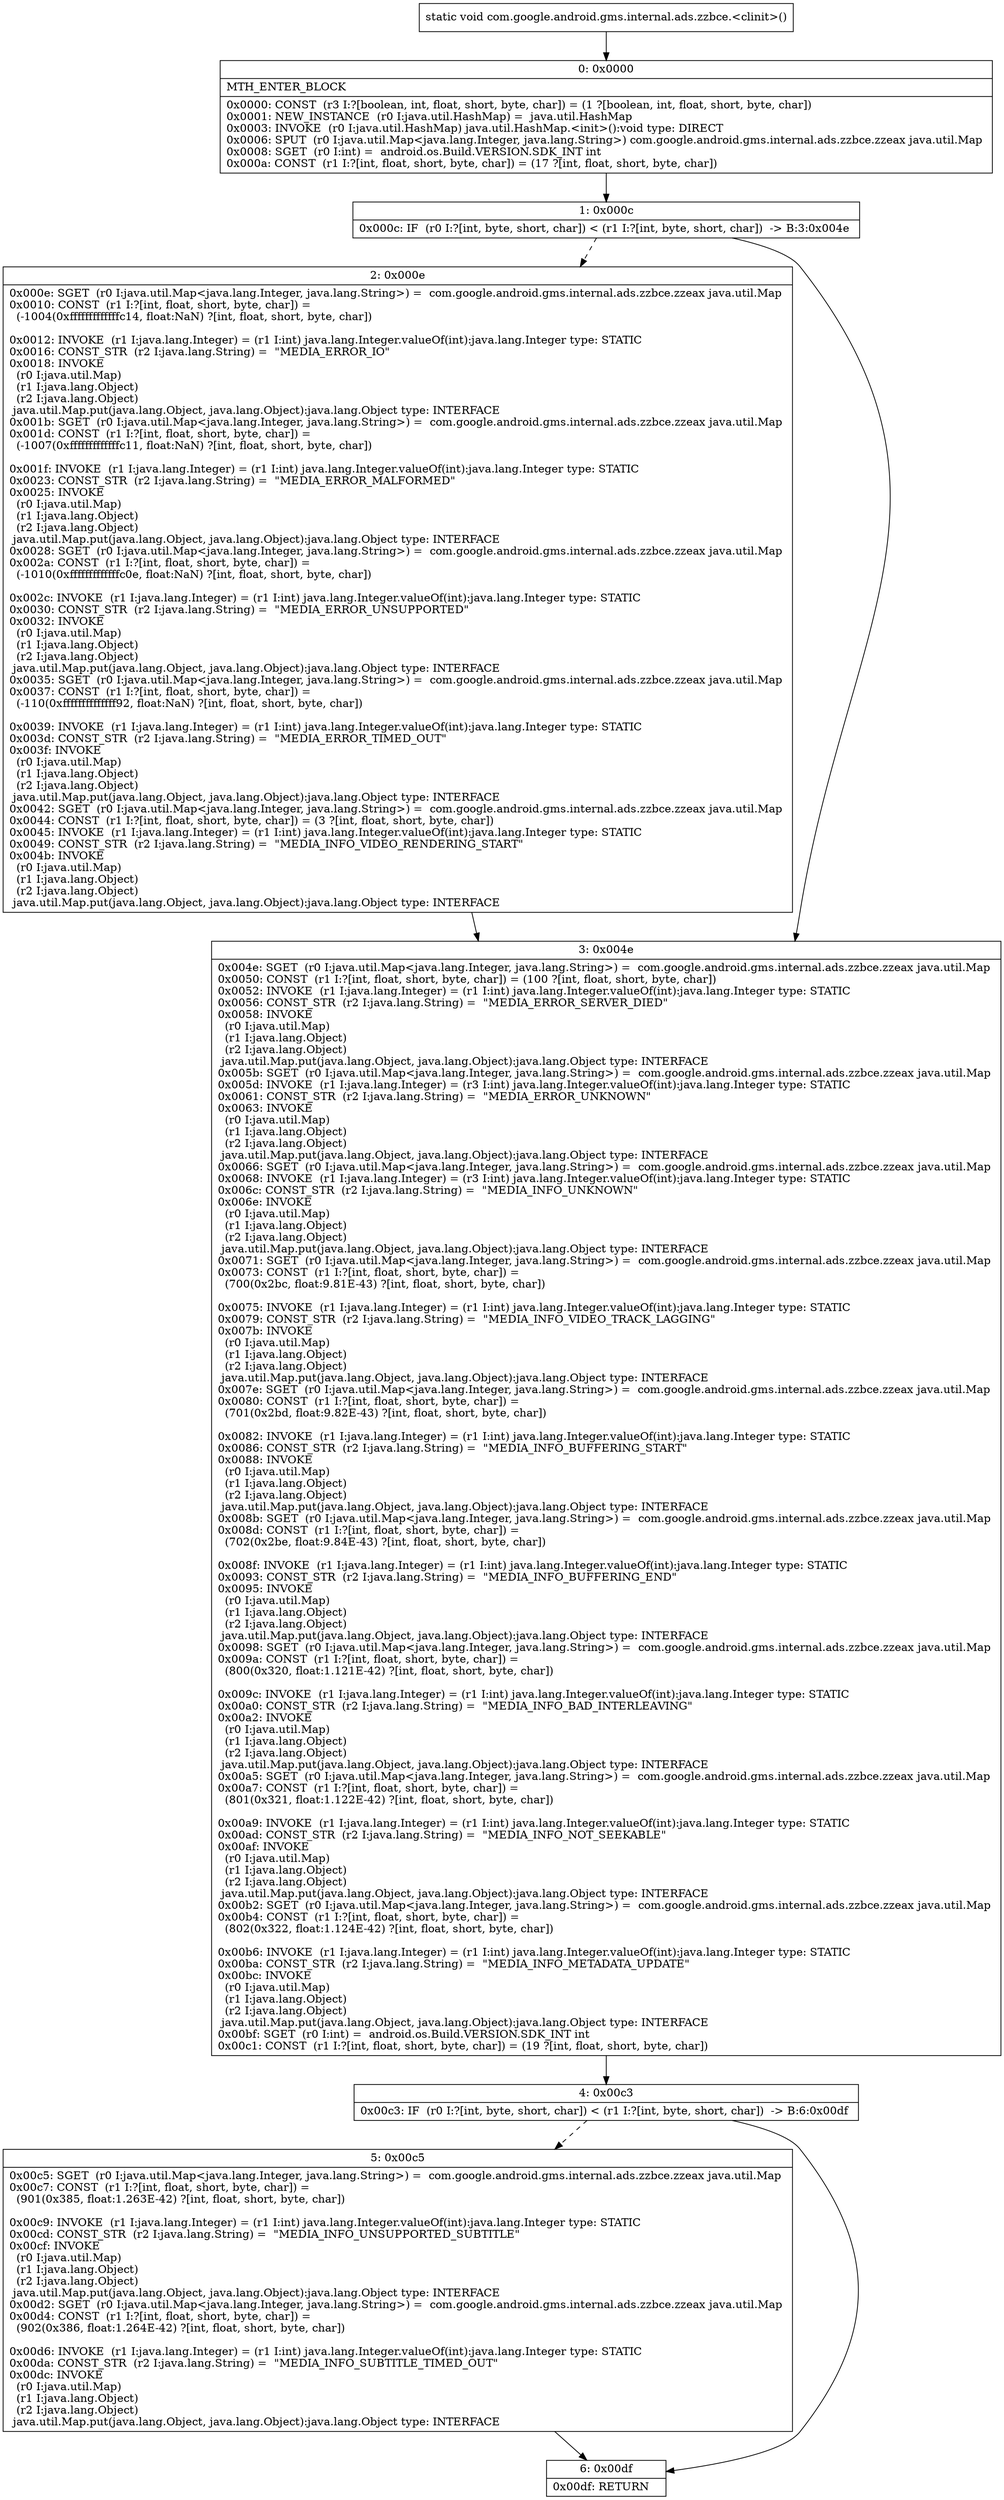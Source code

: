 digraph "CFG forcom.google.android.gms.internal.ads.zzbce.\<clinit\>()V" {
Node_0 [shape=record,label="{0\:\ 0x0000|MTH_ENTER_BLOCK\l|0x0000: CONST  (r3 I:?[boolean, int, float, short, byte, char]) = (1 ?[boolean, int, float, short, byte, char]) \l0x0001: NEW_INSTANCE  (r0 I:java.util.HashMap) =  java.util.HashMap \l0x0003: INVOKE  (r0 I:java.util.HashMap) java.util.HashMap.\<init\>():void type: DIRECT \l0x0006: SPUT  (r0 I:java.util.Map\<java.lang.Integer, java.lang.String\>) com.google.android.gms.internal.ads.zzbce.zzeax java.util.Map \l0x0008: SGET  (r0 I:int) =  android.os.Build.VERSION.SDK_INT int \l0x000a: CONST  (r1 I:?[int, float, short, byte, char]) = (17 ?[int, float, short, byte, char]) \l}"];
Node_1 [shape=record,label="{1\:\ 0x000c|0x000c: IF  (r0 I:?[int, byte, short, char]) \< (r1 I:?[int, byte, short, char])  \-\> B:3:0x004e \l}"];
Node_2 [shape=record,label="{2\:\ 0x000e|0x000e: SGET  (r0 I:java.util.Map\<java.lang.Integer, java.lang.String\>) =  com.google.android.gms.internal.ads.zzbce.zzeax java.util.Map \l0x0010: CONST  (r1 I:?[int, float, short, byte, char]) = \l  (\-1004(0xfffffffffffffc14, float:NaN) ?[int, float, short, byte, char])\l \l0x0012: INVOKE  (r1 I:java.lang.Integer) = (r1 I:int) java.lang.Integer.valueOf(int):java.lang.Integer type: STATIC \l0x0016: CONST_STR  (r2 I:java.lang.String) =  \"MEDIA_ERROR_IO\" \l0x0018: INVOKE  \l  (r0 I:java.util.Map)\l  (r1 I:java.lang.Object)\l  (r2 I:java.lang.Object)\l java.util.Map.put(java.lang.Object, java.lang.Object):java.lang.Object type: INTERFACE \l0x001b: SGET  (r0 I:java.util.Map\<java.lang.Integer, java.lang.String\>) =  com.google.android.gms.internal.ads.zzbce.zzeax java.util.Map \l0x001d: CONST  (r1 I:?[int, float, short, byte, char]) = \l  (\-1007(0xfffffffffffffc11, float:NaN) ?[int, float, short, byte, char])\l \l0x001f: INVOKE  (r1 I:java.lang.Integer) = (r1 I:int) java.lang.Integer.valueOf(int):java.lang.Integer type: STATIC \l0x0023: CONST_STR  (r2 I:java.lang.String) =  \"MEDIA_ERROR_MALFORMED\" \l0x0025: INVOKE  \l  (r0 I:java.util.Map)\l  (r1 I:java.lang.Object)\l  (r2 I:java.lang.Object)\l java.util.Map.put(java.lang.Object, java.lang.Object):java.lang.Object type: INTERFACE \l0x0028: SGET  (r0 I:java.util.Map\<java.lang.Integer, java.lang.String\>) =  com.google.android.gms.internal.ads.zzbce.zzeax java.util.Map \l0x002a: CONST  (r1 I:?[int, float, short, byte, char]) = \l  (\-1010(0xfffffffffffffc0e, float:NaN) ?[int, float, short, byte, char])\l \l0x002c: INVOKE  (r1 I:java.lang.Integer) = (r1 I:int) java.lang.Integer.valueOf(int):java.lang.Integer type: STATIC \l0x0030: CONST_STR  (r2 I:java.lang.String) =  \"MEDIA_ERROR_UNSUPPORTED\" \l0x0032: INVOKE  \l  (r0 I:java.util.Map)\l  (r1 I:java.lang.Object)\l  (r2 I:java.lang.Object)\l java.util.Map.put(java.lang.Object, java.lang.Object):java.lang.Object type: INTERFACE \l0x0035: SGET  (r0 I:java.util.Map\<java.lang.Integer, java.lang.String\>) =  com.google.android.gms.internal.ads.zzbce.zzeax java.util.Map \l0x0037: CONST  (r1 I:?[int, float, short, byte, char]) = \l  (\-110(0xffffffffffffff92, float:NaN) ?[int, float, short, byte, char])\l \l0x0039: INVOKE  (r1 I:java.lang.Integer) = (r1 I:int) java.lang.Integer.valueOf(int):java.lang.Integer type: STATIC \l0x003d: CONST_STR  (r2 I:java.lang.String) =  \"MEDIA_ERROR_TIMED_OUT\" \l0x003f: INVOKE  \l  (r0 I:java.util.Map)\l  (r1 I:java.lang.Object)\l  (r2 I:java.lang.Object)\l java.util.Map.put(java.lang.Object, java.lang.Object):java.lang.Object type: INTERFACE \l0x0042: SGET  (r0 I:java.util.Map\<java.lang.Integer, java.lang.String\>) =  com.google.android.gms.internal.ads.zzbce.zzeax java.util.Map \l0x0044: CONST  (r1 I:?[int, float, short, byte, char]) = (3 ?[int, float, short, byte, char]) \l0x0045: INVOKE  (r1 I:java.lang.Integer) = (r1 I:int) java.lang.Integer.valueOf(int):java.lang.Integer type: STATIC \l0x0049: CONST_STR  (r2 I:java.lang.String) =  \"MEDIA_INFO_VIDEO_RENDERING_START\" \l0x004b: INVOKE  \l  (r0 I:java.util.Map)\l  (r1 I:java.lang.Object)\l  (r2 I:java.lang.Object)\l java.util.Map.put(java.lang.Object, java.lang.Object):java.lang.Object type: INTERFACE \l}"];
Node_3 [shape=record,label="{3\:\ 0x004e|0x004e: SGET  (r0 I:java.util.Map\<java.lang.Integer, java.lang.String\>) =  com.google.android.gms.internal.ads.zzbce.zzeax java.util.Map \l0x0050: CONST  (r1 I:?[int, float, short, byte, char]) = (100 ?[int, float, short, byte, char]) \l0x0052: INVOKE  (r1 I:java.lang.Integer) = (r1 I:int) java.lang.Integer.valueOf(int):java.lang.Integer type: STATIC \l0x0056: CONST_STR  (r2 I:java.lang.String) =  \"MEDIA_ERROR_SERVER_DIED\" \l0x0058: INVOKE  \l  (r0 I:java.util.Map)\l  (r1 I:java.lang.Object)\l  (r2 I:java.lang.Object)\l java.util.Map.put(java.lang.Object, java.lang.Object):java.lang.Object type: INTERFACE \l0x005b: SGET  (r0 I:java.util.Map\<java.lang.Integer, java.lang.String\>) =  com.google.android.gms.internal.ads.zzbce.zzeax java.util.Map \l0x005d: INVOKE  (r1 I:java.lang.Integer) = (r3 I:int) java.lang.Integer.valueOf(int):java.lang.Integer type: STATIC \l0x0061: CONST_STR  (r2 I:java.lang.String) =  \"MEDIA_ERROR_UNKNOWN\" \l0x0063: INVOKE  \l  (r0 I:java.util.Map)\l  (r1 I:java.lang.Object)\l  (r2 I:java.lang.Object)\l java.util.Map.put(java.lang.Object, java.lang.Object):java.lang.Object type: INTERFACE \l0x0066: SGET  (r0 I:java.util.Map\<java.lang.Integer, java.lang.String\>) =  com.google.android.gms.internal.ads.zzbce.zzeax java.util.Map \l0x0068: INVOKE  (r1 I:java.lang.Integer) = (r3 I:int) java.lang.Integer.valueOf(int):java.lang.Integer type: STATIC \l0x006c: CONST_STR  (r2 I:java.lang.String) =  \"MEDIA_INFO_UNKNOWN\" \l0x006e: INVOKE  \l  (r0 I:java.util.Map)\l  (r1 I:java.lang.Object)\l  (r2 I:java.lang.Object)\l java.util.Map.put(java.lang.Object, java.lang.Object):java.lang.Object type: INTERFACE \l0x0071: SGET  (r0 I:java.util.Map\<java.lang.Integer, java.lang.String\>) =  com.google.android.gms.internal.ads.zzbce.zzeax java.util.Map \l0x0073: CONST  (r1 I:?[int, float, short, byte, char]) = \l  (700(0x2bc, float:9.81E\-43) ?[int, float, short, byte, char])\l \l0x0075: INVOKE  (r1 I:java.lang.Integer) = (r1 I:int) java.lang.Integer.valueOf(int):java.lang.Integer type: STATIC \l0x0079: CONST_STR  (r2 I:java.lang.String) =  \"MEDIA_INFO_VIDEO_TRACK_LAGGING\" \l0x007b: INVOKE  \l  (r0 I:java.util.Map)\l  (r1 I:java.lang.Object)\l  (r2 I:java.lang.Object)\l java.util.Map.put(java.lang.Object, java.lang.Object):java.lang.Object type: INTERFACE \l0x007e: SGET  (r0 I:java.util.Map\<java.lang.Integer, java.lang.String\>) =  com.google.android.gms.internal.ads.zzbce.zzeax java.util.Map \l0x0080: CONST  (r1 I:?[int, float, short, byte, char]) = \l  (701(0x2bd, float:9.82E\-43) ?[int, float, short, byte, char])\l \l0x0082: INVOKE  (r1 I:java.lang.Integer) = (r1 I:int) java.lang.Integer.valueOf(int):java.lang.Integer type: STATIC \l0x0086: CONST_STR  (r2 I:java.lang.String) =  \"MEDIA_INFO_BUFFERING_START\" \l0x0088: INVOKE  \l  (r0 I:java.util.Map)\l  (r1 I:java.lang.Object)\l  (r2 I:java.lang.Object)\l java.util.Map.put(java.lang.Object, java.lang.Object):java.lang.Object type: INTERFACE \l0x008b: SGET  (r0 I:java.util.Map\<java.lang.Integer, java.lang.String\>) =  com.google.android.gms.internal.ads.zzbce.zzeax java.util.Map \l0x008d: CONST  (r1 I:?[int, float, short, byte, char]) = \l  (702(0x2be, float:9.84E\-43) ?[int, float, short, byte, char])\l \l0x008f: INVOKE  (r1 I:java.lang.Integer) = (r1 I:int) java.lang.Integer.valueOf(int):java.lang.Integer type: STATIC \l0x0093: CONST_STR  (r2 I:java.lang.String) =  \"MEDIA_INFO_BUFFERING_END\" \l0x0095: INVOKE  \l  (r0 I:java.util.Map)\l  (r1 I:java.lang.Object)\l  (r2 I:java.lang.Object)\l java.util.Map.put(java.lang.Object, java.lang.Object):java.lang.Object type: INTERFACE \l0x0098: SGET  (r0 I:java.util.Map\<java.lang.Integer, java.lang.String\>) =  com.google.android.gms.internal.ads.zzbce.zzeax java.util.Map \l0x009a: CONST  (r1 I:?[int, float, short, byte, char]) = \l  (800(0x320, float:1.121E\-42) ?[int, float, short, byte, char])\l \l0x009c: INVOKE  (r1 I:java.lang.Integer) = (r1 I:int) java.lang.Integer.valueOf(int):java.lang.Integer type: STATIC \l0x00a0: CONST_STR  (r2 I:java.lang.String) =  \"MEDIA_INFO_BAD_INTERLEAVING\" \l0x00a2: INVOKE  \l  (r0 I:java.util.Map)\l  (r1 I:java.lang.Object)\l  (r2 I:java.lang.Object)\l java.util.Map.put(java.lang.Object, java.lang.Object):java.lang.Object type: INTERFACE \l0x00a5: SGET  (r0 I:java.util.Map\<java.lang.Integer, java.lang.String\>) =  com.google.android.gms.internal.ads.zzbce.zzeax java.util.Map \l0x00a7: CONST  (r1 I:?[int, float, short, byte, char]) = \l  (801(0x321, float:1.122E\-42) ?[int, float, short, byte, char])\l \l0x00a9: INVOKE  (r1 I:java.lang.Integer) = (r1 I:int) java.lang.Integer.valueOf(int):java.lang.Integer type: STATIC \l0x00ad: CONST_STR  (r2 I:java.lang.String) =  \"MEDIA_INFO_NOT_SEEKABLE\" \l0x00af: INVOKE  \l  (r0 I:java.util.Map)\l  (r1 I:java.lang.Object)\l  (r2 I:java.lang.Object)\l java.util.Map.put(java.lang.Object, java.lang.Object):java.lang.Object type: INTERFACE \l0x00b2: SGET  (r0 I:java.util.Map\<java.lang.Integer, java.lang.String\>) =  com.google.android.gms.internal.ads.zzbce.zzeax java.util.Map \l0x00b4: CONST  (r1 I:?[int, float, short, byte, char]) = \l  (802(0x322, float:1.124E\-42) ?[int, float, short, byte, char])\l \l0x00b6: INVOKE  (r1 I:java.lang.Integer) = (r1 I:int) java.lang.Integer.valueOf(int):java.lang.Integer type: STATIC \l0x00ba: CONST_STR  (r2 I:java.lang.String) =  \"MEDIA_INFO_METADATA_UPDATE\" \l0x00bc: INVOKE  \l  (r0 I:java.util.Map)\l  (r1 I:java.lang.Object)\l  (r2 I:java.lang.Object)\l java.util.Map.put(java.lang.Object, java.lang.Object):java.lang.Object type: INTERFACE \l0x00bf: SGET  (r0 I:int) =  android.os.Build.VERSION.SDK_INT int \l0x00c1: CONST  (r1 I:?[int, float, short, byte, char]) = (19 ?[int, float, short, byte, char]) \l}"];
Node_4 [shape=record,label="{4\:\ 0x00c3|0x00c3: IF  (r0 I:?[int, byte, short, char]) \< (r1 I:?[int, byte, short, char])  \-\> B:6:0x00df \l}"];
Node_5 [shape=record,label="{5\:\ 0x00c5|0x00c5: SGET  (r0 I:java.util.Map\<java.lang.Integer, java.lang.String\>) =  com.google.android.gms.internal.ads.zzbce.zzeax java.util.Map \l0x00c7: CONST  (r1 I:?[int, float, short, byte, char]) = \l  (901(0x385, float:1.263E\-42) ?[int, float, short, byte, char])\l \l0x00c9: INVOKE  (r1 I:java.lang.Integer) = (r1 I:int) java.lang.Integer.valueOf(int):java.lang.Integer type: STATIC \l0x00cd: CONST_STR  (r2 I:java.lang.String) =  \"MEDIA_INFO_UNSUPPORTED_SUBTITLE\" \l0x00cf: INVOKE  \l  (r0 I:java.util.Map)\l  (r1 I:java.lang.Object)\l  (r2 I:java.lang.Object)\l java.util.Map.put(java.lang.Object, java.lang.Object):java.lang.Object type: INTERFACE \l0x00d2: SGET  (r0 I:java.util.Map\<java.lang.Integer, java.lang.String\>) =  com.google.android.gms.internal.ads.zzbce.zzeax java.util.Map \l0x00d4: CONST  (r1 I:?[int, float, short, byte, char]) = \l  (902(0x386, float:1.264E\-42) ?[int, float, short, byte, char])\l \l0x00d6: INVOKE  (r1 I:java.lang.Integer) = (r1 I:int) java.lang.Integer.valueOf(int):java.lang.Integer type: STATIC \l0x00da: CONST_STR  (r2 I:java.lang.String) =  \"MEDIA_INFO_SUBTITLE_TIMED_OUT\" \l0x00dc: INVOKE  \l  (r0 I:java.util.Map)\l  (r1 I:java.lang.Object)\l  (r2 I:java.lang.Object)\l java.util.Map.put(java.lang.Object, java.lang.Object):java.lang.Object type: INTERFACE \l}"];
Node_6 [shape=record,label="{6\:\ 0x00df|0x00df: RETURN   \l}"];
MethodNode[shape=record,label="{static void com.google.android.gms.internal.ads.zzbce.\<clinit\>() }"];
MethodNode -> Node_0;
Node_0 -> Node_1;
Node_1 -> Node_2[style=dashed];
Node_1 -> Node_3;
Node_2 -> Node_3;
Node_3 -> Node_4;
Node_4 -> Node_5[style=dashed];
Node_4 -> Node_6;
Node_5 -> Node_6;
}

